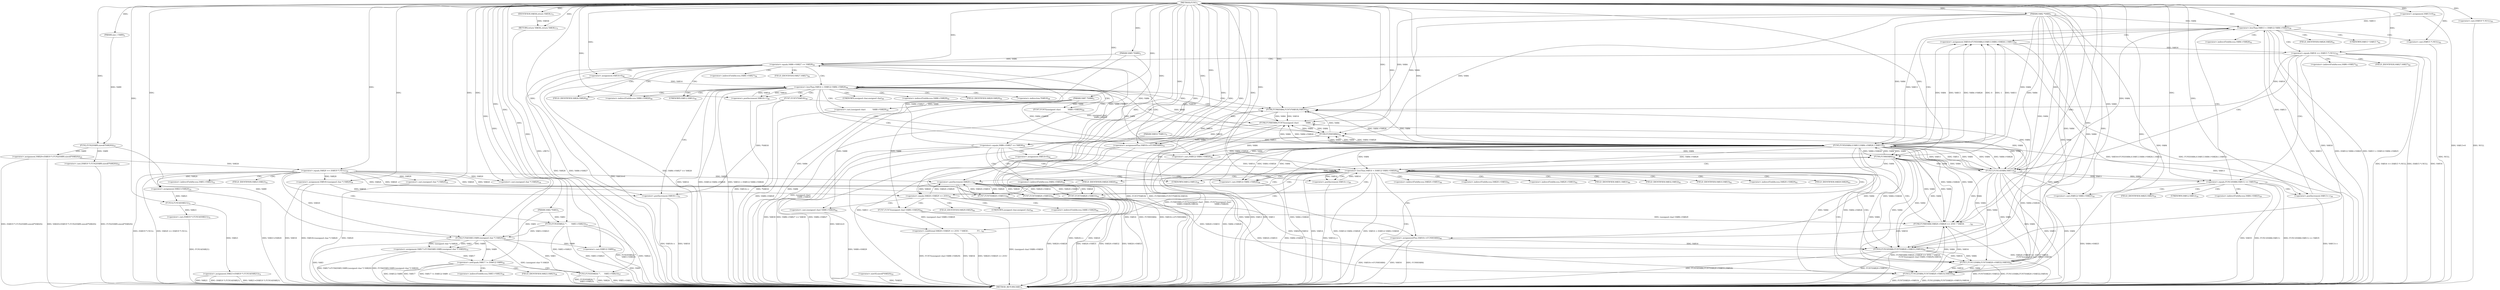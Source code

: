 digraph "FUN1" {  
"8" [label = <(METHOD,FUN1)<SUB>1</SUB>> ]
"234" [label = <(METHOD_RETURN,VAR1)<SUB>1</SUB>> ]
"9" [label = <(PARAM,VAR2 *VAR3)<SUB>1</SUB>> ]
"10" [label = <(PARAM,VAR2 *VAR4)<SUB>1</SUB>> ]
"11" [label = <(PARAM,VAR5 *VAR6)<SUB>2</SUB>> ]
"12" [label = <(PARAM,VAR7 *VAR8)<SUB>2</SUB>> ]
"13" [label = <(PARAM,size_t VAR9)<SUB>2</SUB>> ]
"14" [label = <(PARAM,VAR10 *VAR11)<SUB>3</SUB>> ]
"23" [label = <(&lt;operator&gt;.assignment,VAR20=(VAR19 *) FUN2(VAR9,sizeof(*VAR20)))<SUB>25</SUB>> ]
"45" [label = <(&lt;operator&gt;.assignment,VAR21=VAR20)<SUB>33</SUB>> ]
"48" [label = <(&lt;operator&gt;.assignment,VAR18=(unsigned char *) VAR20)<SUB>34</SUB>> ]
"53" [label = <(&lt;operator&gt;.assignment,VAR17=FUN4(VAR3,VAR9,(unsigned char *) VAR20))<SUB>35</SUB>> ]
"226" [label = <(&lt;operator&gt;.assignment,VAR21=(VAR19 *) FUN14(VAR21))<SUB>72</SUB>> ]
"232" [label = <(RETURN,return VAR36;,return VAR36;)<SUB>73</SUB>> ]
"33" [label = <(&lt;operator&gt;.equals,VAR20 == (VAR19 *) NULL)<SUB>30</SUB>> ]
"62" [label = <(&lt;operator&gt;.notEquals,VAR17 != (VAR12) VAR9)<SUB>36</SUB>> ]
"79" [label = <(&lt;operator&gt;.lessThan,VAR13 &lt; (VAR12) VAR4-&gt;VAR25)<SUB>39</SUB>> ]
"86" [label = <(&lt;operator&gt;.postIncrement,VAR13++)<SUB>39</SUB>> ]
"233" [label = <(IDENTIFIER,VAR36,return VAR36;)<SUB>73</SUB>> ]
"25" [label = <(&lt;operator&gt;.cast,(VAR19 *) FUN2(VAR9,sizeof(*VAR20)))<SUB>25</SUB>> ]
"39" [label = <(FUN3,FUN3(VAR22,&quot;&quot;,
       VAR3-&gt;VAR23))<SUB>31</SUB>> ]
"50" [label = <(&lt;operator&gt;.cast,(unsigned char *) VAR20)<SUB>34</SUB>> ]
"55" [label = <(FUN4,FUN4(VAR3,VAR9,(unsigned char *) VAR20))<SUB>35</SUB>> ]
"68" [label = <(FUN3,FUN3(VAR24,&quot;&quot;,
      VAR3-&gt;VAR23))<SUB>37</SUB>> ]
"76" [label = <(&lt;operator&gt;.assignment,VAR13=0)<SUB>39</SUB>> ]
"89" [label = <(&lt;operator&gt;.assignment,VAR16=FUN5(VAR4,0,VAR13,VAR4-&gt;VAR26,1,VAR11))<SUB>41</SUB>> ]
"228" [label = <(&lt;operator&gt;.cast,(VAR19 *) FUN14(VAR21))<SUB>72</SUB>> ]
"27" [label = <(FUN2,FUN2(VAR9,sizeof(*VAR20)))<SUB>25</SUB>> ]
"35" [label = <(&lt;operator&gt;.cast,(VAR19 *) NULL)<SUB>30</SUB>> ]
"58" [label = <(&lt;operator&gt;.cast,(unsigned char *) VAR20)<SUB>35</SUB>> ]
"64" [label = <(&lt;operator&gt;.cast,(VAR12) VAR9)<SUB>36</SUB>> ]
"81" [label = <(&lt;operator&gt;.cast,(VAR12) VAR4-&gt;VAR25)<SUB>39</SUB>> ]
"101" [label = <(&lt;operator&gt;.equals,VAR16 == (VAR15 *) NULL)<SUB>42</SUB>> ]
"109" [label = <(&lt;operator&gt;.equals,VAR6-&gt;VAR27 == VAR28)<SUB>44</SUB>> ]
"219" [label = <(&lt;operator&gt;.equals,FUN13(VAR4,VAR11) == VAR35)<SUB>69</SUB>> ]
"230" [label = <(FUN14,FUN14(VAR21))<SUB>72</SUB>> ]
"29" [label = <(&lt;operator&gt;.sizeOf,sizeof(*VAR20))<SUB>25</SUB>> ]
"91" [label = <(FUN5,FUN5(VAR4,0,VAR13,VAR4-&gt;VAR26,1,VAR11))<SUB>41</SUB>> ]
"103" [label = <(&lt;operator&gt;.cast,(VAR15 *) NULL)<SUB>42</SUB>> ]
"120" [label = <(&lt;operator&gt;.lessThan,VAR14 &lt; (VAR12) VAR4-&gt;VAR26)<SUB>46</SUB>> ]
"127" [label = <(&lt;operator&gt;.postIncrement,VAR14++)<SUB>46</SUB>> ]
"220" [label = <(FUN13,FUN13(VAR4,VAR11))<SUB>69</SUB>> ]
"117" [label = <(&lt;operator&gt;.assignment,VAR14=0)<SUB>46</SUB>> ]
"130" [label = <(FUN6,FUN6(VAR4,FUN7(*VAR18),VAR16))<SUB>48</SUB>> ]
"136" [label = <(FUN8,FUN8(VAR4,FUN7((unsigned char)
            VAR8...)<SUB>49</SUB>> ]
"145" [label = <(&lt;operator&gt;.postIncrement,VAR18++)<SUB>51</SUB>> ]
"147" [label = <(&lt;operator&gt;.assignmentPlus,VAR16+=FUN9(VAR4))<SUB>52</SUB>> ]
"154" [label = <(&lt;operator&gt;.equals,VAR6-&gt;VAR27 == VAR30)<SUB>56</SUB>> ]
"122" [label = <(&lt;operator&gt;.cast,(VAR12) VAR4-&gt;VAR26)<SUB>46</SUB>> ]
"132" [label = <(FUN7,FUN7(*VAR18))<SUB>48</SUB>> ]
"138" [label = <(FUN7,FUN7((unsigned char)
            VAR8-&gt;VAR29))<SUB>49</SUB>> ]
"149" [label = <(FUN9,FUN9(VAR4))<SUB>52</SUB>> ]
"165" [label = <(&lt;operator&gt;.lessThan,VAR14 &lt; (VAR12) VAR4-&gt;VAR26)<SUB>58</SUB>> ]
"172" [label = <(&lt;operator&gt;.postIncrement,VAR14++)<SUB>58</SUB>> ]
"139" [label = <(&lt;operator&gt;.cast,(unsigned char)
            VAR8-&gt;VAR29)<SUB>49</SUB>> ]
"162" [label = <(&lt;operator&gt;.assignment,VAR14=0)<SUB>58</SUB>> ]
"175" [label = <(FUN10,FUN10(VAR4,FUN7(VAR20-&gt;VAR31),VAR16))<SUB>60</SUB>> ]
"182" [label = <(FUN11,FUN11(VAR4,FUN7(VAR20-&gt;VAR32),VAR16))<SUB>61</SUB>> ]
"189" [label = <(FUN12,FUN12(VAR4,FUN7(VAR20-&gt;VAR33),VAR16))<SUB>62</SUB>> ]
"196" [label = <(FUN8,FUN8(VAR4,VAR20-&gt;VAR29 == 255U ? VAR34 :
      ...)<SUB>63</SUB>> ]
"212" [label = <(&lt;operator&gt;.postIncrement,VAR20++)<SUB>65</SUB>> ]
"214" [label = <(&lt;operator&gt;.assignmentPlus,VAR16+=FUN9(VAR4))<SUB>66</SUB>> ]
"167" [label = <(&lt;operator&gt;.cast,(VAR12) VAR4-&gt;VAR26)<SUB>58</SUB>> ]
"177" [label = <(FUN7,FUN7(VAR20-&gt;VAR31))<SUB>60</SUB>> ]
"184" [label = <(FUN7,FUN7(VAR20-&gt;VAR32))<SUB>61</SUB>> ]
"191" [label = <(FUN7,FUN7(VAR20-&gt;VAR33))<SUB>62</SUB>> ]
"198" [label = <(&lt;operator&gt;.conditional,VAR20-&gt;VAR29 == 255U ? VAR34 :
              FU...)<SUB>63</SUB>> ]
"216" [label = <(FUN9,FUN9(VAR4))<SUB>66</SUB>> ]
"199" [label = <(&lt;operator&gt;.equals,VAR20-&gt;VAR29 == 255U)<SUB>63</SUB>> ]
"205" [label = <(FUN7,FUN7((unsigned char) VAR8-&gt;VAR29))<SUB>64</SUB>> ]
"206" [label = <(&lt;operator&gt;.cast,(unsigned char) VAR8-&gt;VAR29)<SUB>64</SUB>> ]
"42" [label = <(&lt;operator&gt;.indirectFieldAccess,VAR3-&gt;VAR23)<SUB>32</SUB>> ]
"71" [label = <(&lt;operator&gt;.indirectFieldAccess,VAR3-&gt;VAR23)<SUB>38</SUB>> ]
"82" [label = <(UNKNOWN,VAR12,VAR12)<SUB>39</SUB>> ]
"83" [label = <(&lt;operator&gt;.indirectFieldAccess,VAR4-&gt;VAR25)<SUB>39</SUB>> ]
"44" [label = <(FIELD_IDENTIFIER,VAR23,VAR23)<SUB>32</SUB>> ]
"73" [label = <(FIELD_IDENTIFIER,VAR23,VAR23)<SUB>38</SUB>> ]
"85" [label = <(FIELD_IDENTIFIER,VAR25,VAR25)<SUB>39</SUB>> ]
"95" [label = <(&lt;operator&gt;.indirectFieldAccess,VAR4-&gt;VAR26)<SUB>41</SUB>> ]
"110" [label = <(&lt;operator&gt;.indirectFieldAccess,VAR6-&gt;VAR27)<SUB>44</SUB>> ]
"97" [label = <(FIELD_IDENTIFIER,VAR26,VAR26)<SUB>41</SUB>> ]
"104" [label = <(UNKNOWN,VAR15 *,VAR15 *)<SUB>42</SUB>> ]
"112" [label = <(FIELD_IDENTIFIER,VAR27,VAR27)<SUB>44</SUB>> ]
"123" [label = <(UNKNOWN,VAR12,VAR12)<SUB>46</SUB>> ]
"124" [label = <(&lt;operator&gt;.indirectFieldAccess,VAR4-&gt;VAR26)<SUB>46</SUB>> ]
"155" [label = <(&lt;operator&gt;.indirectFieldAccess,VAR6-&gt;VAR27)<SUB>56</SUB>> ]
"126" [label = <(FIELD_IDENTIFIER,VAR26,VAR26)<SUB>46</SUB>> ]
"133" [label = <(&lt;operator&gt;.indirection,*VAR18)<SUB>48</SUB>> ]
"157" [label = <(FIELD_IDENTIFIER,VAR27,VAR27)<SUB>56</SUB>> ]
"140" [label = <(UNKNOWN,unsigned char,unsigned char)<SUB>49</SUB>> ]
"141" [label = <(&lt;operator&gt;.indirectFieldAccess,VAR8-&gt;VAR29)<SUB>50</SUB>> ]
"143" [label = <(FIELD_IDENTIFIER,VAR29,VAR29)<SUB>50</SUB>> ]
"168" [label = <(UNKNOWN,VAR12,VAR12)<SUB>58</SUB>> ]
"169" [label = <(&lt;operator&gt;.indirectFieldAccess,VAR4-&gt;VAR26)<SUB>58</SUB>> ]
"171" [label = <(FIELD_IDENTIFIER,VAR26,VAR26)<SUB>58</SUB>> ]
"178" [label = <(&lt;operator&gt;.indirectFieldAccess,VAR20-&gt;VAR31)<SUB>60</SUB>> ]
"185" [label = <(&lt;operator&gt;.indirectFieldAccess,VAR20-&gt;VAR32)<SUB>61</SUB>> ]
"192" [label = <(&lt;operator&gt;.indirectFieldAccess,VAR20-&gt;VAR33)<SUB>62</SUB>> ]
"180" [label = <(FIELD_IDENTIFIER,VAR31,VAR31)<SUB>60</SUB>> ]
"187" [label = <(FIELD_IDENTIFIER,VAR32,VAR32)<SUB>61</SUB>> ]
"194" [label = <(FIELD_IDENTIFIER,VAR33,VAR33)<SUB>62</SUB>> ]
"200" [label = <(&lt;operator&gt;.indirectFieldAccess,VAR20-&gt;VAR29)<SUB>63</SUB>> ]
"202" [label = <(FIELD_IDENTIFIER,VAR29,VAR29)<SUB>63</SUB>> ]
"207" [label = <(UNKNOWN,unsigned char,unsigned char)<SUB>64</SUB>> ]
"208" [label = <(&lt;operator&gt;.indirectFieldAccess,VAR8-&gt;VAR29)<SUB>64</SUB>> ]
"210" [label = <(FIELD_IDENTIFIER,VAR29,VAR29)<SUB>64</SUB>> ]
  "232" -> "234"  [ label = "DDG: &lt;RET&gt;"] 
  "10" -> "234"  [ label = "DDG: VAR4"] 
  "11" -> "234"  [ label = "DDG: VAR6"] 
  "12" -> "234"  [ label = "DDG: VAR8"] 
  "14" -> "234"  [ label = "DDG: VAR11"] 
  "29" -> "234"  [ label = "DDG: *VAR20"] 
  "25" -> "234"  [ label = "DDG: FUN2(VAR9,sizeof(*VAR20))"] 
  "23" -> "234"  [ label = "DDG: (VAR19 *) FUN2(VAR9,sizeof(*VAR20))"] 
  "23" -> "234"  [ label = "DDG: VAR20=(VAR19 *) FUN2(VAR9,sizeof(*VAR20))"] 
  "35" -> "234"  [ label = "DDG: NULL"] 
  "33" -> "234"  [ label = "DDG: (VAR19 *) NULL"] 
  "33" -> "234"  [ label = "DDG: VAR20 == (VAR19 *) NULL"] 
  "39" -> "234"  [ label = "DDG: VAR3-&gt;VAR23"] 
  "39" -> "234"  [ label = "DDG: FUN3(VAR22,&quot;&quot;,
       VAR3-&gt;VAR23)"] 
  "45" -> "234"  [ label = "DDG: VAR21=VAR20"] 
  "48" -> "234"  [ label = "DDG: VAR18"] 
  "48" -> "234"  [ label = "DDG: VAR18=(unsigned char *) VAR20"] 
  "55" -> "234"  [ label = "DDG: VAR3"] 
  "58" -> "234"  [ label = "DDG: VAR20"] 
  "55" -> "234"  [ label = "DDG: (unsigned char *) VAR20"] 
  "53" -> "234"  [ label = "DDG: FUN4(VAR3,VAR9,(unsigned char *) VAR20)"] 
  "53" -> "234"  [ label = "DDG: VAR17=FUN4(VAR3,VAR9,(unsigned char *) VAR20)"] 
  "62" -> "234"  [ label = "DDG: VAR17"] 
  "64" -> "234"  [ label = "DDG: VAR9"] 
  "62" -> "234"  [ label = "DDG: (VAR12) VAR9"] 
  "62" -> "234"  [ label = "DDG: VAR17 != (VAR12) VAR9"] 
  "68" -> "234"  [ label = "DDG: VAR3-&gt;VAR23"] 
  "68" -> "234"  [ label = "DDG: FUN3(VAR24,&quot;&quot;,
      VAR3-&gt;VAR23)"] 
  "76" -> "234"  [ label = "DDG: VAR13=0"] 
  "79" -> "234"  [ label = "DDG: VAR13"] 
  "81" -> "234"  [ label = "DDG: VAR4-&gt;VAR25"] 
  "79" -> "234"  [ label = "DDG: (VAR12) VAR4-&gt;VAR25"] 
  "79" -> "234"  [ label = "DDG: VAR13 &lt; (VAR12) VAR4-&gt;VAR25"] 
  "91" -> "234"  [ label = "DDG: VAR4"] 
  "91" -> "234"  [ label = "DDG: VAR13"] 
  "91" -> "234"  [ label = "DDG: VAR4-&gt;VAR26"] 
  "91" -> "234"  [ label = "DDG: VAR11"] 
  "89" -> "234"  [ label = "DDG: FUN5(VAR4,0,VAR13,VAR4-&gt;VAR26,1,VAR11)"] 
  "89" -> "234"  [ label = "DDG: VAR16=FUN5(VAR4,0,VAR13,VAR4-&gt;VAR26,1,VAR11)"] 
  "101" -> "234"  [ label = "DDG: VAR16"] 
  "103" -> "234"  [ label = "DDG: NULL"] 
  "101" -> "234"  [ label = "DDG: (VAR15 *) NULL"] 
  "101" -> "234"  [ label = "DDG: VAR16 == (VAR15 *) NULL"] 
  "109" -> "234"  [ label = "DDG: VAR6-&gt;VAR27"] 
  "109" -> "234"  [ label = "DDG: VAR6-&gt;VAR27 == VAR28"] 
  "154" -> "234"  [ label = "DDG: VAR6-&gt;VAR27"] 
  "154" -> "234"  [ label = "DDG: VAR6-&gt;VAR27 == VAR30"] 
  "162" -> "234"  [ label = "DDG: VAR14=0"] 
  "165" -> "234"  [ label = "DDG: VAR14"] 
  "167" -> "234"  [ label = "DDG: VAR4-&gt;VAR26"] 
  "165" -> "234"  [ label = "DDG: (VAR12) VAR4-&gt;VAR26"] 
  "165" -> "234"  [ label = "DDG: VAR14 &lt; (VAR12) VAR4-&gt;VAR26"] 
  "177" -> "234"  [ label = "DDG: VAR20-&gt;VAR31"] 
  "175" -> "234"  [ label = "DDG: FUN7(VAR20-&gt;VAR31)"] 
  "175" -> "234"  [ label = "DDG: FUN10(VAR4,FUN7(VAR20-&gt;VAR31),VAR16)"] 
  "184" -> "234"  [ label = "DDG: VAR20-&gt;VAR32"] 
  "182" -> "234"  [ label = "DDG: FUN7(VAR20-&gt;VAR32)"] 
  "182" -> "234"  [ label = "DDG: FUN11(VAR4,FUN7(VAR20-&gt;VAR32),VAR16)"] 
  "191" -> "234"  [ label = "DDG: VAR20-&gt;VAR33"] 
  "189" -> "234"  [ label = "DDG: FUN7(VAR20-&gt;VAR33)"] 
  "189" -> "234"  [ label = "DDG: FUN12(VAR4,FUN7(VAR20-&gt;VAR33),VAR16)"] 
  "199" -> "234"  [ label = "DDG: VAR20-&gt;VAR29"] 
  "198" -> "234"  [ label = "DDG: VAR20-&gt;VAR29 == 255U"] 
  "206" -> "234"  [ label = "DDG: VAR8-&gt;VAR29"] 
  "205" -> "234"  [ label = "DDG: (unsigned char) VAR8-&gt;VAR29"] 
  "198" -> "234"  [ label = "DDG: FUN7((unsigned char) VAR8-&gt;VAR29)"] 
  "196" -> "234"  [ label = "DDG: VAR20-&gt;VAR29 == 255U ? VAR34 :
              FUN7((unsigned char) VAR8-&gt;VAR29)"] 
  "196" -> "234"  [ label = "DDG: FUN8(VAR4,VAR20-&gt;VAR29 == 255U ? VAR34 :
              FUN7((unsigned char) VAR8-&gt;VAR29),VAR16)"] 
  "212" -> "234"  [ label = "DDG: VAR20"] 
  "212" -> "234"  [ label = "DDG: VAR20++"] 
  "214" -> "234"  [ label = "DDG: VAR16"] 
  "214" -> "234"  [ label = "DDG: FUN9(VAR4)"] 
  "214" -> "234"  [ label = "DDG: VAR16+=FUN9(VAR4)"] 
  "172" -> "234"  [ label = "DDG: VAR14++"] 
  "117" -> "234"  [ label = "DDG: VAR14=0"] 
  "120" -> "234"  [ label = "DDG: VAR14"] 
  "122" -> "234"  [ label = "DDG: VAR4-&gt;VAR26"] 
  "120" -> "234"  [ label = "DDG: (VAR12) VAR4-&gt;VAR26"] 
  "120" -> "234"  [ label = "DDG: VAR14 &lt; (VAR12) VAR4-&gt;VAR26"] 
  "220" -> "234"  [ label = "DDG: VAR4"] 
  "220" -> "234"  [ label = "DDG: VAR11"] 
  "219" -> "234"  [ label = "DDG: FUN13(VAR4,VAR11)"] 
  "219" -> "234"  [ label = "DDG: FUN13(VAR4,VAR11) == VAR35"] 
  "86" -> "234"  [ label = "DDG: VAR13++"] 
  "132" -> "234"  [ label = "DDG: *VAR18"] 
  "130" -> "234"  [ label = "DDG: FUN7(*VAR18)"] 
  "130" -> "234"  [ label = "DDG: FUN6(VAR4,FUN7(*VAR18),VAR16)"] 
  "139" -> "234"  [ label = "DDG: VAR8-&gt;VAR29"] 
  "138" -> "234"  [ label = "DDG: (unsigned char)
            VAR8-&gt;VAR29"] 
  "136" -> "234"  [ label = "DDG: FUN7((unsigned char)
            VAR8-&gt;VAR29)"] 
  "136" -> "234"  [ label = "DDG: FUN8(VAR4,FUN7((unsigned char)
            VAR8-&gt;VAR29),VAR16)"] 
  "145" -> "234"  [ label = "DDG: VAR18"] 
  "145" -> "234"  [ label = "DDG: VAR18++"] 
  "147" -> "234"  [ label = "DDG: VAR16"] 
  "147" -> "234"  [ label = "DDG: FUN9(VAR4)"] 
  "147" -> "234"  [ label = "DDG: VAR16+=FUN9(VAR4)"] 
  "127" -> "234"  [ label = "DDG: VAR14++"] 
  "226" -> "234"  [ label = "DDG: VAR21"] 
  "228" -> "234"  [ label = "DDG: FUN14(VAR21)"] 
  "226" -> "234"  [ label = "DDG: (VAR19 *) FUN14(VAR21)"] 
  "226" -> "234"  [ label = "DDG: VAR21=(VAR19 *) FUN14(VAR21)"] 
  "198" -> "234"  [ label = "DDG: VAR34"] 
  "109" -> "234"  [ label = "DDG: VAR28"] 
  "219" -> "234"  [ label = "DDG: VAR35"] 
  "154" -> "234"  [ label = "DDG: VAR30"] 
  "68" -> "234"  [ label = "DDG: VAR24"] 
  "39" -> "234"  [ label = "DDG: VAR22"] 
  "8" -> "9"  [ label = "DDG: "] 
  "8" -> "10"  [ label = "DDG: "] 
  "8" -> "11"  [ label = "DDG: "] 
  "8" -> "12"  [ label = "DDG: "] 
  "8" -> "13"  [ label = "DDG: "] 
  "8" -> "14"  [ label = "DDG: "] 
  "27" -> "23"  [ label = "DDG: VAR9"] 
  "33" -> "45"  [ label = "DDG: VAR20"] 
  "8" -> "45"  [ label = "DDG: "] 
  "8" -> "48"  [ label = "DDG: "] 
  "33" -> "48"  [ label = "DDG: VAR20"] 
  "55" -> "53"  [ label = "DDG: VAR3"] 
  "55" -> "53"  [ label = "DDG: VAR9"] 
  "55" -> "53"  [ label = "DDG: (unsigned char *) VAR20"] 
  "230" -> "226"  [ label = "DDG: VAR21"] 
  "233" -> "232"  [ label = "DDG: VAR36"] 
  "8" -> "232"  [ label = "DDG: "] 
  "8" -> "233"  [ label = "DDG: "] 
  "27" -> "25"  [ label = "DDG: VAR9"] 
  "23" -> "33"  [ label = "DDG: VAR20"] 
  "8" -> "33"  [ label = "DDG: "] 
  "8" -> "50"  [ label = "DDG: "] 
  "33" -> "50"  [ label = "DDG: VAR20"] 
  "9" -> "55"  [ label = "DDG: VAR3"] 
  "39" -> "55"  [ label = "DDG: VAR3-&gt;VAR23"] 
  "8" -> "55"  [ label = "DDG: "] 
  "27" -> "55"  [ label = "DDG: VAR9"] 
  "33" -> "55"  [ label = "DDG: VAR20"] 
  "53" -> "62"  [ label = "DDG: VAR17"] 
  "8" -> "62"  [ label = "DDG: "] 
  "55" -> "62"  [ label = "DDG: VAR9"] 
  "8" -> "76"  [ label = "DDG: "] 
  "76" -> "79"  [ label = "DDG: VAR13"] 
  "86" -> "79"  [ label = "DDG: VAR13"] 
  "8" -> "79"  [ label = "DDG: "] 
  "10" -> "79"  [ label = "DDG: VAR4"] 
  "220" -> "79"  [ label = "DDG: VAR4"] 
  "91" -> "86"  [ label = "DDG: VAR13"] 
  "8" -> "86"  [ label = "DDG: "] 
  "91" -> "89"  [ label = "DDG: VAR4"] 
  "91" -> "89"  [ label = "DDG: VAR13"] 
  "91" -> "89"  [ label = "DDG: VAR4-&gt;VAR26"] 
  "91" -> "89"  [ label = "DDG: 0"] 
  "91" -> "89"  [ label = "DDG: 1"] 
  "91" -> "89"  [ label = "DDG: VAR11"] 
  "230" -> "228"  [ label = "DDG: VAR21"] 
  "13" -> "27"  [ label = "DDG: VAR9"] 
  "8" -> "27"  [ label = "DDG: "] 
  "8" -> "35"  [ label = "DDG: "] 
  "8" -> "39"  [ label = "DDG: "] 
  "9" -> "39"  [ label = "DDG: VAR3"] 
  "8" -> "58"  [ label = "DDG: "] 
  "33" -> "58"  [ label = "DDG: VAR20"] 
  "55" -> "64"  [ label = "DDG: VAR9"] 
  "8" -> "64"  [ label = "DDG: "] 
  "8" -> "68"  [ label = "DDG: "] 
  "39" -> "68"  [ label = "DDG: VAR3-&gt;VAR23"] 
  "55" -> "68"  [ label = "DDG: VAR3"] 
  "10" -> "81"  [ label = "DDG: VAR4"] 
  "220" -> "81"  [ label = "DDG: VAR4"] 
  "45" -> "230"  [ label = "DDG: VAR21"] 
  "8" -> "230"  [ label = "DDG: "] 
  "10" -> "91"  [ label = "DDG: VAR4"] 
  "220" -> "91"  [ label = "DDG: VAR4"] 
  "8" -> "91"  [ label = "DDG: "] 
  "216" -> "91"  [ label = "DDG: VAR4"] 
  "149" -> "91"  [ label = "DDG: VAR4"] 
  "79" -> "91"  [ label = "DDG: VAR13"] 
  "14" -> "91"  [ label = "DDG: VAR11"] 
  "220" -> "91"  [ label = "DDG: VAR11"] 
  "89" -> "101"  [ label = "DDG: VAR16"] 
  "8" -> "101"  [ label = "DDG: "] 
  "11" -> "109"  [ label = "DDG: VAR6"] 
  "154" -> "109"  [ label = "DDG: VAR6-&gt;VAR27"] 
  "8" -> "109"  [ label = "DDG: "] 
  "220" -> "219"  [ label = "DDG: VAR4"] 
  "220" -> "219"  [ label = "DDG: VAR11"] 
  "8" -> "219"  [ label = "DDG: "] 
  "8" -> "103"  [ label = "DDG: "] 
  "91" -> "220"  [ label = "DDG: VAR4"] 
  "91" -> "220"  [ label = "DDG: VAR4-&gt;VAR26"] 
  "216" -> "220"  [ label = "DDG: VAR4"] 
  "149" -> "220"  [ label = "DDG: VAR4"] 
  "8" -> "220"  [ label = "DDG: "] 
  "10" -> "220"  [ label = "DDG: VAR4"] 
  "91" -> "220"  [ label = "DDG: VAR11"] 
  "8" -> "117"  [ label = "DDG: "] 
  "117" -> "120"  [ label = "DDG: VAR14"] 
  "127" -> "120"  [ label = "DDG: VAR14"] 
  "8" -> "120"  [ label = "DDG: "] 
  "91" -> "120"  [ label = "DDG: VAR4"] 
  "91" -> "120"  [ label = "DDG: VAR4-&gt;VAR26"] 
  "149" -> "120"  [ label = "DDG: VAR4"] 
  "120" -> "127"  [ label = "DDG: VAR14"] 
  "8" -> "127"  [ label = "DDG: "] 
  "149" -> "147"  [ label = "DDG: VAR4"] 
  "91" -> "122"  [ label = "DDG: VAR4"] 
  "91" -> "122"  [ label = "DDG: VAR4-&gt;VAR26"] 
  "149" -> "122"  [ label = "DDG: VAR4"] 
  "91" -> "130"  [ label = "DDG: VAR4"] 
  "149" -> "130"  [ label = "DDG: VAR4"] 
  "8" -> "130"  [ label = "DDG: "] 
  "10" -> "130"  [ label = "DDG: VAR4"] 
  "220" -> "130"  [ label = "DDG: VAR4"] 
  "91" -> "130"  [ label = "DDG: VAR4-&gt;VAR26"] 
  "132" -> "130"  [ label = "DDG: *VAR18"] 
  "101" -> "130"  [ label = "DDG: VAR16"] 
  "147" -> "130"  [ label = "DDG: VAR16"] 
  "130" -> "136"  [ label = "DDG: VAR4"] 
  "8" -> "136"  [ label = "DDG: "] 
  "10" -> "136"  [ label = "DDG: VAR4"] 
  "220" -> "136"  [ label = "DDG: VAR4"] 
  "91" -> "136"  [ label = "DDG: VAR4"] 
  "91" -> "136"  [ label = "DDG: VAR4-&gt;VAR26"] 
  "149" -> "136"  [ label = "DDG: VAR4"] 
  "138" -> "136"  [ label = "DDG: (unsigned char)
            VAR8-&gt;VAR29"] 
  "130" -> "136"  [ label = "DDG: VAR16"] 
  "48" -> "145"  [ label = "DDG: VAR18"] 
  "132" -> "145"  [ label = "DDG: *VAR18"] 
  "8" -> "145"  [ label = "DDG: "] 
  "136" -> "147"  [ label = "DDG: VAR16"] 
  "8" -> "147"  [ label = "DDG: "] 
  "11" -> "154"  [ label = "DDG: VAR6"] 
  "109" -> "154"  [ label = "DDG: VAR6-&gt;VAR27"] 
  "8" -> "154"  [ label = "DDG: "] 
  "12" -> "138"  [ label = "DDG: VAR8"] 
  "136" -> "149"  [ label = "DDG: VAR4"] 
  "8" -> "149"  [ label = "DDG: "] 
  "10" -> "149"  [ label = "DDG: VAR4"] 
  "220" -> "149"  [ label = "DDG: VAR4"] 
  "91" -> "149"  [ label = "DDG: VAR4"] 
  "91" -> "149"  [ label = "DDG: VAR4-&gt;VAR26"] 
  "12" -> "139"  [ label = "DDG: VAR8"] 
  "8" -> "162"  [ label = "DDG: "] 
  "162" -> "165"  [ label = "DDG: VAR14"] 
  "172" -> "165"  [ label = "DDG: VAR14"] 
  "8" -> "165"  [ label = "DDG: "] 
  "91" -> "165"  [ label = "DDG: VAR4"] 
  "91" -> "165"  [ label = "DDG: VAR4-&gt;VAR26"] 
  "216" -> "165"  [ label = "DDG: VAR4"] 
  "165" -> "172"  [ label = "DDG: VAR14"] 
  "8" -> "172"  [ label = "DDG: "] 
  "216" -> "214"  [ label = "DDG: VAR4"] 
  "91" -> "167"  [ label = "DDG: VAR4"] 
  "91" -> "167"  [ label = "DDG: VAR4-&gt;VAR26"] 
  "216" -> "167"  [ label = "DDG: VAR4"] 
  "91" -> "175"  [ label = "DDG: VAR4"] 
  "216" -> "175"  [ label = "DDG: VAR4"] 
  "8" -> "175"  [ label = "DDG: "] 
  "10" -> "175"  [ label = "DDG: VAR4"] 
  "220" -> "175"  [ label = "DDG: VAR4"] 
  "91" -> "175"  [ label = "DDG: VAR4-&gt;VAR26"] 
  "177" -> "175"  [ label = "DDG: VAR20-&gt;VAR31"] 
  "101" -> "175"  [ label = "DDG: VAR16"] 
  "214" -> "175"  [ label = "DDG: VAR16"] 
  "175" -> "182"  [ label = "DDG: VAR4"] 
  "8" -> "182"  [ label = "DDG: "] 
  "10" -> "182"  [ label = "DDG: VAR4"] 
  "220" -> "182"  [ label = "DDG: VAR4"] 
  "91" -> "182"  [ label = "DDG: VAR4"] 
  "91" -> "182"  [ label = "DDG: VAR4-&gt;VAR26"] 
  "216" -> "182"  [ label = "DDG: VAR4"] 
  "184" -> "182"  [ label = "DDG: VAR20-&gt;VAR32"] 
  "175" -> "182"  [ label = "DDG: VAR16"] 
  "182" -> "189"  [ label = "DDG: VAR4"] 
  "8" -> "189"  [ label = "DDG: "] 
  "10" -> "189"  [ label = "DDG: VAR4"] 
  "220" -> "189"  [ label = "DDG: VAR4"] 
  "91" -> "189"  [ label = "DDG: VAR4"] 
  "91" -> "189"  [ label = "DDG: VAR4-&gt;VAR26"] 
  "216" -> "189"  [ label = "DDG: VAR4"] 
  "191" -> "189"  [ label = "DDG: VAR20-&gt;VAR33"] 
  "182" -> "189"  [ label = "DDG: VAR16"] 
  "189" -> "196"  [ label = "DDG: VAR4"] 
  "8" -> "196"  [ label = "DDG: "] 
  "10" -> "196"  [ label = "DDG: VAR4"] 
  "220" -> "196"  [ label = "DDG: VAR4"] 
  "91" -> "196"  [ label = "DDG: VAR4"] 
  "91" -> "196"  [ label = "DDG: VAR4-&gt;VAR26"] 
  "216" -> "196"  [ label = "DDG: VAR4"] 
  "205" -> "196"  [ label = "DDG: (unsigned char) VAR8-&gt;VAR29"] 
  "189" -> "196"  [ label = "DDG: VAR16"] 
  "177" -> "212"  [ label = "DDG: VAR20-&gt;VAR31"] 
  "184" -> "212"  [ label = "DDG: VAR20-&gt;VAR32"] 
  "191" -> "212"  [ label = "DDG: VAR20-&gt;VAR33"] 
  "199" -> "212"  [ label = "DDG: VAR20-&gt;VAR29"] 
  "8" -> "212"  [ label = "DDG: "] 
  "33" -> "212"  [ label = "DDG: VAR20"] 
  "196" -> "214"  [ label = "DDG: VAR16"] 
  "8" -> "214"  [ label = "DDG: "] 
  "212" -> "177"  [ label = "DDG: VAR20"] 
  "8" -> "177"  [ label = "DDG: "] 
  "33" -> "177"  [ label = "DDG: VAR20"] 
  "212" -> "184"  [ label = "DDG: VAR20"] 
  "8" -> "184"  [ label = "DDG: "] 
  "33" -> "184"  [ label = "DDG: VAR20"] 
  "212" -> "191"  [ label = "DDG: VAR20"] 
  "8" -> "191"  [ label = "DDG: "] 
  "33" -> "191"  [ label = "DDG: VAR20"] 
  "8" -> "198"  [ label = "DDG: "] 
  "205" -> "198"  [ label = "DDG: (unsigned char) VAR8-&gt;VAR29"] 
  "196" -> "216"  [ label = "DDG: VAR4"] 
  "8" -> "216"  [ label = "DDG: "] 
  "10" -> "216"  [ label = "DDG: VAR4"] 
  "220" -> "216"  [ label = "DDG: VAR4"] 
  "91" -> "216"  [ label = "DDG: VAR4"] 
  "91" -> "216"  [ label = "DDG: VAR4-&gt;VAR26"] 
  "212" -> "199"  [ label = "DDG: VAR20"] 
  "8" -> "199"  [ label = "DDG: "] 
  "33" -> "199"  [ label = "DDG: VAR20"] 
  "12" -> "205"  [ label = "DDG: VAR8"] 
  "12" -> "206"  [ label = "DDG: VAR8"] 
  "33" -> "42"  [ label = "CDG: "] 
  "33" -> "44"  [ label = "CDG: "] 
  "33" -> "39"  [ label = "CDG: "] 
  "62" -> "68"  [ label = "CDG: "] 
  "62" -> "73"  [ label = "CDG: "] 
  "62" -> "71"  [ label = "CDG: "] 
  "79" -> "103"  [ label = "CDG: "] 
  "79" -> "104"  [ label = "CDG: "] 
  "79" -> "95"  [ label = "CDG: "] 
  "79" -> "97"  [ label = "CDG: "] 
  "79" -> "91"  [ label = "CDG: "] 
  "79" -> "101"  [ label = "CDG: "] 
  "79" -> "89"  [ label = "CDG: "] 
  "101" -> "112"  [ label = "CDG: "] 
  "101" -> "220"  [ label = "CDG: "] 
  "101" -> "110"  [ label = "CDG: "] 
  "101" -> "219"  [ label = "CDG: "] 
  "101" -> "109"  [ label = "CDG: "] 
  "109" -> "120"  [ label = "CDG: "] 
  "109" -> "154"  [ label = "CDG: "] 
  "109" -> "155"  [ label = "CDG: "] 
  "109" -> "122"  [ label = "CDG: "] 
  "109" -> "123"  [ label = "CDG: "] 
  "109" -> "157"  [ label = "CDG: "] 
  "109" -> "126"  [ label = "CDG: "] 
  "109" -> "117"  [ label = "CDG: "] 
  "109" -> "124"  [ label = "CDG: "] 
  "219" -> "81"  [ label = "CDG: "] 
  "219" -> "85"  [ label = "CDG: "] 
  "219" -> "79"  [ label = "CDG: "] 
  "219" -> "86"  [ label = "CDG: "] 
  "219" -> "82"  [ label = "CDG: "] 
  "219" -> "83"  [ label = "CDG: "] 
  "120" -> "120"  [ label = "CDG: "] 
  "120" -> "136"  [ label = "CDG: "] 
  "120" -> "145"  [ label = "CDG: "] 
  "120" -> "149"  [ label = "CDG: "] 
  "120" -> "132"  [ label = "CDG: "] 
  "120" -> "138"  [ label = "CDG: "] 
  "120" -> "130"  [ label = "CDG: "] 
  "120" -> "127"  [ label = "CDG: "] 
  "120" -> "139"  [ label = "CDG: "] 
  "120" -> "141"  [ label = "CDG: "] 
  "120" -> "122"  [ label = "CDG: "] 
  "120" -> "123"  [ label = "CDG: "] 
  "120" -> "140"  [ label = "CDG: "] 
  "120" -> "143"  [ label = "CDG: "] 
  "120" -> "126"  [ label = "CDG: "] 
  "120" -> "147"  [ label = "CDG: "] 
  "120" -> "124"  [ label = "CDG: "] 
  "120" -> "133"  [ label = "CDG: "] 
  "154" -> "167"  [ label = "CDG: "] 
  "154" -> "169"  [ label = "CDG: "] 
  "154" -> "162"  [ label = "CDG: "] 
  "154" -> "168"  [ label = "CDG: "] 
  "154" -> "171"  [ label = "CDG: "] 
  "154" -> "165"  [ label = "CDG: "] 
  "165" -> "214"  [ label = "CDG: "] 
  "165" -> "167"  [ label = "CDG: "] 
  "165" -> "192"  [ label = "CDG: "] 
  "165" -> "169"  [ label = "CDG: "] 
  "165" -> "178"  [ label = "CDG: "] 
  "165" -> "196"  [ label = "CDG: "] 
  "165" -> "185"  [ label = "CDG: "] 
  "165" -> "198"  [ label = "CDG: "] 
  "165" -> "189"  [ label = "CDG: "] 
  "165" -> "168"  [ label = "CDG: "] 
  "165" -> "191"  [ label = "CDG: "] 
  "165" -> "187"  [ label = "CDG: "] 
  "165" -> "184"  [ label = "CDG: "] 
  "165" -> "212"  [ label = "CDG: "] 
  "165" -> "194"  [ label = "CDG: "] 
  "165" -> "182"  [ label = "CDG: "] 
  "165" -> "202"  [ label = "CDG: "] 
  "165" -> "180"  [ label = "CDG: "] 
  "165" -> "171"  [ label = "CDG: "] 
  "165" -> "200"  [ label = "CDG: "] 
  "165" -> "199"  [ label = "CDG: "] 
  "165" -> "177"  [ label = "CDG: "] 
  "165" -> "165"  [ label = "CDG: "] 
  "165" -> "216"  [ label = "CDG: "] 
  "165" -> "175"  [ label = "CDG: "] 
  "165" -> "172"  [ label = "CDG: "] 
  "199" -> "206"  [ label = "CDG: "] 
  "199" -> "208"  [ label = "CDG: "] 
  "199" -> "207"  [ label = "CDG: "] 
  "199" -> "205"  [ label = "CDG: "] 
  "199" -> "210"  [ label = "CDG: "] 
}
